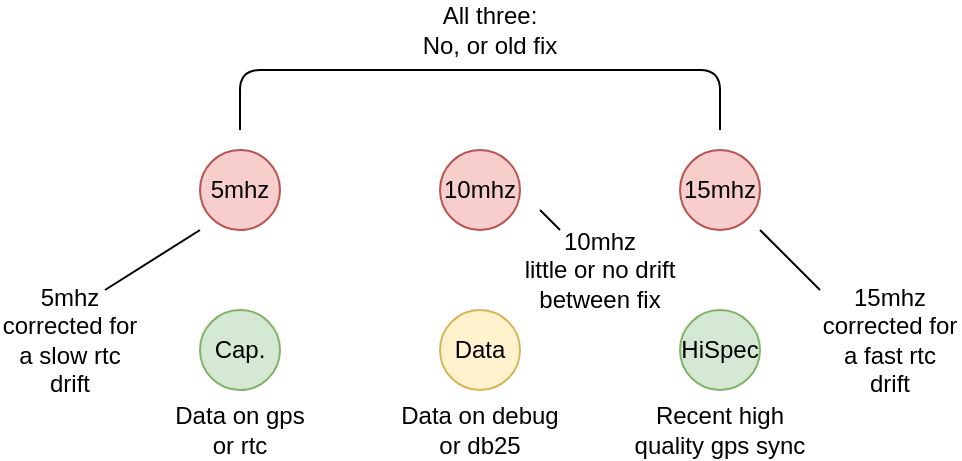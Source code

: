 <mxfile version="14.9.4" type="device"><diagram id="LZl3V8P6BDdOfRgX1kVY" name="Page-1"><mxGraphModel dx="1422" dy="759" grid="1" gridSize="10" guides="1" tooltips="1" connect="1" arrows="1" fold="1" page="1" pageScale="1" pageWidth="850" pageHeight="1100" math="0" shadow="0"><root><mxCell id="0"/><mxCell id="1" parent="0"/><mxCell id="f4V_zDXL7L_wnmdV1zaM-1" value="Data" style="ellipse;whiteSpace=wrap;html=1;aspect=fixed;fillColor=#fff2cc;strokeColor=#d6b656;" vertex="1" parent="1"><mxGeometry x="400" y="280" width="40" height="40" as="geometry"/></mxCell><mxCell id="f4V_zDXL7L_wnmdV1zaM-2" value="10mhz" style="ellipse;whiteSpace=wrap;html=1;aspect=fixed;fillColor=#f8cecc;strokeColor=#b85450;" vertex="1" parent="1"><mxGeometry x="400" y="200" width="40" height="40" as="geometry"/></mxCell><mxCell id="f4V_zDXL7L_wnmdV1zaM-3" value="HiSpec" style="ellipse;whiteSpace=wrap;html=1;aspect=fixed;fillColor=#d5e8d4;strokeColor=#82b366;" vertex="1" parent="1"><mxGeometry x="520" y="280" width="40" height="40" as="geometry"/></mxCell><mxCell id="f4V_zDXL7L_wnmdV1zaM-4" value="15mhz" style="ellipse;whiteSpace=wrap;html=1;aspect=fixed;fillColor=#f8cecc;strokeColor=#b85450;" vertex="1" parent="1"><mxGeometry x="520" y="200" width="40" height="40" as="geometry"/></mxCell><mxCell id="f4V_zDXL7L_wnmdV1zaM-5" value="Cap." style="ellipse;whiteSpace=wrap;html=1;aspect=fixed;fillColor=#d5e8d4;strokeColor=#82b366;" vertex="1" parent="1"><mxGeometry x="280" y="280" width="40" height="40" as="geometry"/></mxCell><mxCell id="f4V_zDXL7L_wnmdV1zaM-6" value="5mhz" style="ellipse;whiteSpace=wrap;html=1;aspect=fixed;fillColor=#f8cecc;strokeColor=#b85450;" vertex="1" parent="1"><mxGeometry x="280" y="200" width="40" height="40" as="geometry"/></mxCell><mxCell id="f4V_zDXL7L_wnmdV1zaM-7" value="" style="endArrow=none;html=1;" edge="1" parent="1"><mxGeometry width="50" height="50" relative="1" as="geometry"><mxPoint x="300" y="190" as="sourcePoint"/><mxPoint x="540" y="190" as="targetPoint"/><Array as="points"><mxPoint x="300" y="160"/><mxPoint x="540" y="160"/></Array></mxGeometry></mxCell><mxCell id="f4V_zDXL7L_wnmdV1zaM-8" value="&lt;div&gt;All three:&lt;/div&gt;&lt;div&gt;No, or old fix&lt;br&gt;&lt;/div&gt;" style="text;html=1;strokeColor=none;fillColor=none;align=center;verticalAlign=middle;whiteSpace=wrap;rounded=0;" vertex="1" parent="1"><mxGeometry x="385" y="130" width="80" height="20" as="geometry"/></mxCell><mxCell id="f4V_zDXL7L_wnmdV1zaM-9" value="" style="endArrow=none;html=1;exitX=0.75;exitY=0;exitDx=0;exitDy=0;" edge="1" parent="1" source="f4V_zDXL7L_wnmdV1zaM-10"><mxGeometry width="50" height="50" relative="1" as="geometry"><mxPoint x="220" y="260" as="sourcePoint"/><mxPoint x="280" y="240" as="targetPoint"/></mxGeometry></mxCell><mxCell id="f4V_zDXL7L_wnmdV1zaM-10" value="&lt;div&gt;5mhz&lt;/div&gt;&lt;div&gt;corrected for a slow rtc drift&lt;br&gt;&lt;/div&gt;" style="text;html=1;strokeColor=none;fillColor=none;align=center;verticalAlign=middle;whiteSpace=wrap;rounded=0;" vertex="1" parent="1"><mxGeometry x="180" y="270" width="70" height="50" as="geometry"/></mxCell><mxCell id="f4V_zDXL7L_wnmdV1zaM-11" value="&lt;div&gt;15mhz&lt;/div&gt;&lt;div&gt;corrected for a fast rtc drift&lt;br&gt;&lt;/div&gt;" style="text;html=1;strokeColor=none;fillColor=none;align=center;verticalAlign=middle;whiteSpace=wrap;rounded=0;" vertex="1" parent="1"><mxGeometry x="590" y="270" width="70" height="50" as="geometry"/></mxCell><mxCell id="f4V_zDXL7L_wnmdV1zaM-12" value="" style="endArrow=none;html=1;entryX=0;entryY=0;entryDx=0;entryDy=0;" edge="1" parent="1" target="f4V_zDXL7L_wnmdV1zaM-11"><mxGeometry width="50" height="50" relative="1" as="geometry"><mxPoint x="560" y="240" as="sourcePoint"/><mxPoint x="610" y="190" as="targetPoint"/></mxGeometry></mxCell><mxCell id="f4V_zDXL7L_wnmdV1zaM-14" value="&lt;div&gt;10mhz&lt;/div&gt;&lt;div&gt;little or no drift between fix&lt;br&gt;&lt;/div&gt;" style="text;html=1;strokeColor=none;fillColor=none;align=center;verticalAlign=middle;whiteSpace=wrap;rounded=0;" vertex="1" parent="1"><mxGeometry x="440" y="240" width="80" height="40" as="geometry"/></mxCell><mxCell id="f4V_zDXL7L_wnmdV1zaM-15" value="Data on debug or db25" style="text;html=1;strokeColor=none;fillColor=none;align=center;verticalAlign=middle;whiteSpace=wrap;rounded=0;" vertex="1" parent="1"><mxGeometry x="375" y="330" width="90" height="20" as="geometry"/></mxCell><mxCell id="f4V_zDXL7L_wnmdV1zaM-16" value="Recent high quality gps sync" style="text;html=1;strokeColor=none;fillColor=none;align=center;verticalAlign=middle;whiteSpace=wrap;rounded=0;" vertex="1" parent="1"><mxGeometry x="495" y="330" width="90" height="20" as="geometry"/></mxCell><mxCell id="f4V_zDXL7L_wnmdV1zaM-17" value="Data on gps or rtc " style="text;html=1;strokeColor=none;fillColor=none;align=center;verticalAlign=middle;whiteSpace=wrap;rounded=0;" vertex="1" parent="1"><mxGeometry x="265" y="330" width="70" height="20" as="geometry"/></mxCell><mxCell id="f4V_zDXL7L_wnmdV1zaM-18" value="" style="endArrow=none;html=1;" edge="1" parent="1"><mxGeometry width="50" height="50" relative="1" as="geometry"><mxPoint x="460" y="240" as="sourcePoint"/><mxPoint x="450" y="230" as="targetPoint"/></mxGeometry></mxCell></root></mxGraphModel></diagram></mxfile>